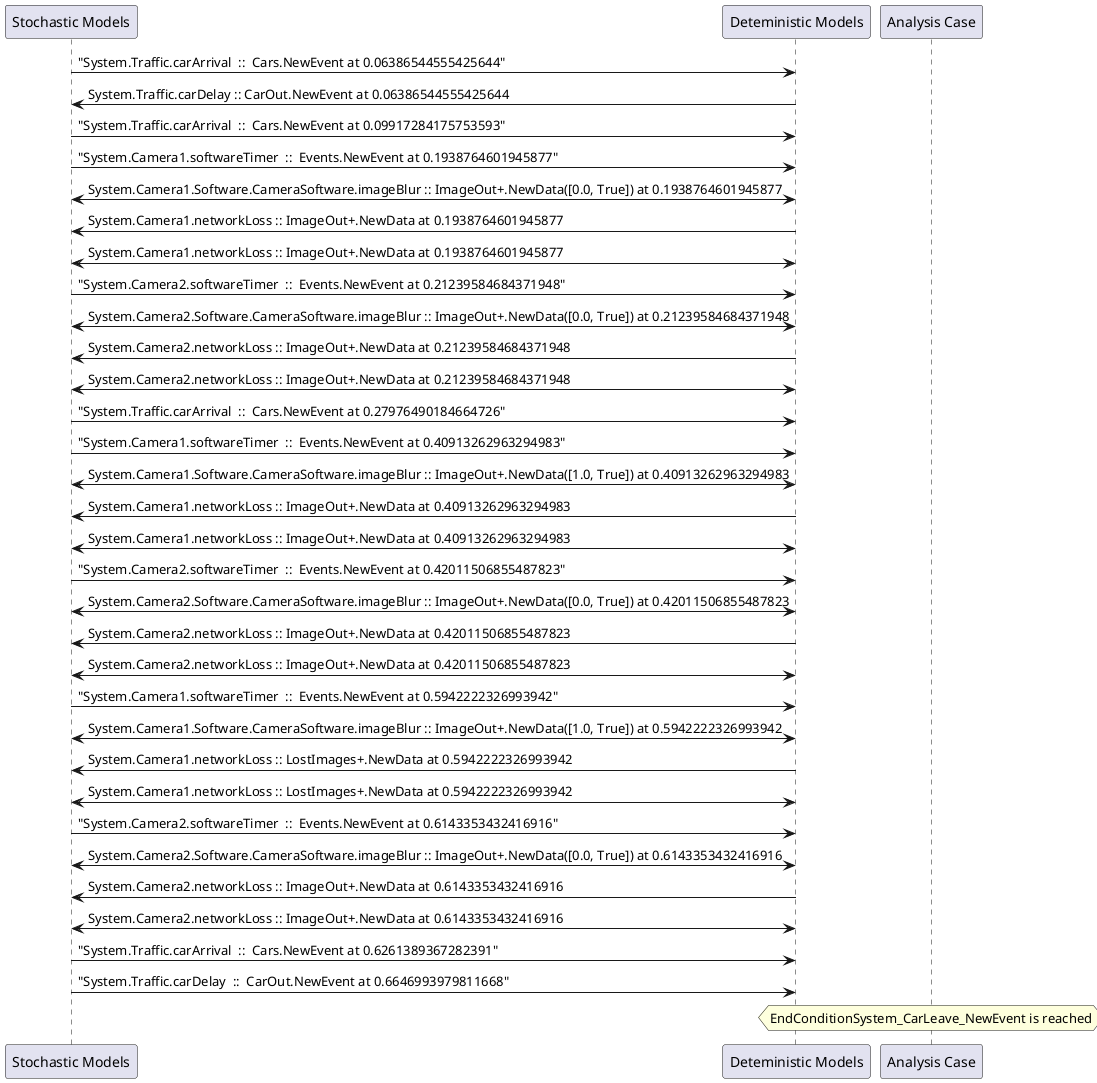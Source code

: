 
	@startuml
	participant "Stochastic Models" as stochmodel
	participant "Deteministic Models" as detmodel
	participant "Analysis Case" as analysis
	{39820_stop} stochmodel -> detmodel : "System.Traffic.carArrival  ::  Cars.NewEvent at 0.06386544555425644"
{39832_start} detmodel -> stochmodel : System.Traffic.carDelay :: CarOut.NewEvent at 0.06386544555425644
{39821_stop} stochmodel -> detmodel : "System.Traffic.carArrival  ::  Cars.NewEvent at 0.09917284175753593"
{39789_stop} stochmodel -> detmodel : "System.Camera1.softwareTimer  ::  Events.NewEvent at 0.1938764601945877"
detmodel <-> stochmodel : System.Camera1.Software.CameraSoftware.imageBlur :: ImageOut+.NewData([0.0, True]) at 0.1938764601945877
detmodel -> stochmodel : System.Camera1.networkLoss :: ImageOut+.NewData at 0.1938764601945877
detmodel <-> stochmodel : System.Camera1.networkLoss :: ImageOut+.NewData at 0.1938764601945877
{39805_stop} stochmodel -> detmodel : "System.Camera2.softwareTimer  ::  Events.NewEvent at 0.21239584684371948"
detmodel <-> stochmodel : System.Camera2.Software.CameraSoftware.imageBlur :: ImageOut+.NewData([0.0, True]) at 0.21239584684371948
detmodel -> stochmodel : System.Camera2.networkLoss :: ImageOut+.NewData at 0.21239584684371948
detmodel <-> stochmodel : System.Camera2.networkLoss :: ImageOut+.NewData at 0.21239584684371948
{39822_stop} stochmodel -> detmodel : "System.Traffic.carArrival  ::  Cars.NewEvent at 0.27976490184664726"
{39790_stop} stochmodel -> detmodel : "System.Camera1.softwareTimer  ::  Events.NewEvent at 0.40913262963294983"
detmodel <-> stochmodel : System.Camera1.Software.CameraSoftware.imageBlur :: ImageOut+.NewData([1.0, True]) at 0.40913262963294983
detmodel -> stochmodel : System.Camera1.networkLoss :: ImageOut+.NewData at 0.40913262963294983
detmodel <-> stochmodel : System.Camera1.networkLoss :: ImageOut+.NewData at 0.40913262963294983
{39806_stop} stochmodel -> detmodel : "System.Camera2.softwareTimer  ::  Events.NewEvent at 0.42011506855487823"
detmodel <-> stochmodel : System.Camera2.Software.CameraSoftware.imageBlur :: ImageOut+.NewData([0.0, True]) at 0.42011506855487823
detmodel -> stochmodel : System.Camera2.networkLoss :: ImageOut+.NewData at 0.42011506855487823
detmodel <-> stochmodel : System.Camera2.networkLoss :: ImageOut+.NewData at 0.42011506855487823
{39791_stop} stochmodel -> detmodel : "System.Camera1.softwareTimer  ::  Events.NewEvent at 0.5942222326993942"
detmodel <-> stochmodel : System.Camera1.Software.CameraSoftware.imageBlur :: ImageOut+.NewData([1.0, True]) at 0.5942222326993942
detmodel -> stochmodel : System.Camera1.networkLoss :: LostImages+.NewData at 0.5942222326993942
detmodel <-> stochmodel : System.Camera1.networkLoss :: LostImages+.NewData at 0.5942222326993942
{39807_stop} stochmodel -> detmodel : "System.Camera2.softwareTimer  ::  Events.NewEvent at 0.6143353432416916"
detmodel <-> stochmodel : System.Camera2.Software.CameraSoftware.imageBlur :: ImageOut+.NewData([0.0, True]) at 0.6143353432416916
detmodel -> stochmodel : System.Camera2.networkLoss :: ImageOut+.NewData at 0.6143353432416916
detmodel <-> stochmodel : System.Camera2.networkLoss :: ImageOut+.NewData at 0.6143353432416916
{39823_stop} stochmodel -> detmodel : "System.Traffic.carArrival  ::  Cars.NewEvent at 0.6261389367282391"
{39832_stop} stochmodel -> detmodel : "System.Traffic.carDelay  ::  CarOut.NewEvent at 0.6646993979811668"
{39832_start} <-> {39832_stop} : delay
hnote over analysis 
EndConditionSystem_CarLeave_NewEvent is reached
endnote
@enduml